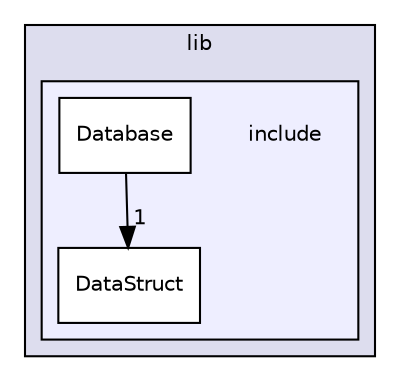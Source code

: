 digraph "lib/include" {
  compound=true
  node [ fontsize="10", fontname="Helvetica"];
  edge [ labelfontsize="10", labelfontname="Helvetica"];
  subgraph clusterdir_97aefd0d527b934f1d99a682da8fe6a9 {
    graph [ bgcolor="#ddddee", pencolor="black", label="lib" fontname="Helvetica", fontsize="10", URL="dir_97aefd0d527b934f1d99a682da8fe6a9.html"]
  subgraph clusterdir_5a30104352ef4255dc24354b02eb2d20 {
    graph [ bgcolor="#eeeeff", pencolor="black", label="" URL="dir_5a30104352ef4255dc24354b02eb2d20.html"];
    dir_5a30104352ef4255dc24354b02eb2d20 [shape=plaintext label="include"];
    dir_6bdee14f41c19f0831efac1c9f8d227f [shape=box label="Database" color="black" fillcolor="white" style="filled" URL="dir_6bdee14f41c19f0831efac1c9f8d227f.html"];
    dir_4dbf451e34c350b12405d9e12ceabc3d [shape=box label="DataStruct" color="black" fillcolor="white" style="filled" URL="dir_4dbf451e34c350b12405d9e12ceabc3d.html"];
  }
  }
  dir_6bdee14f41c19f0831efac1c9f8d227f->dir_4dbf451e34c350b12405d9e12ceabc3d [headlabel="1", labeldistance=1.5 headhref="dir_000003_000004.html"];
}
